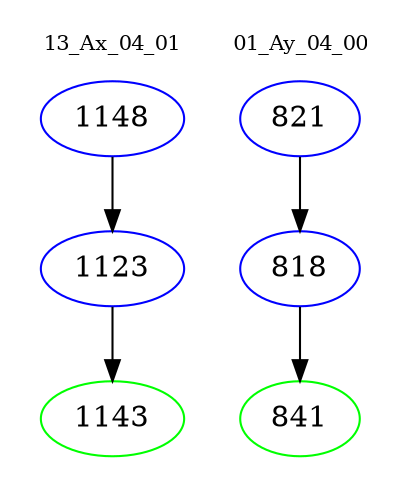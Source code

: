 digraph{
subgraph cluster_0 {
color = white
label = "13_Ax_04_01";
fontsize=10;
T0_1148 [label="1148", color="blue"]
T0_1148 -> T0_1123 [color="black"]
T0_1123 [label="1123", color="blue"]
T0_1123 -> T0_1143 [color="black"]
T0_1143 [label="1143", color="green"]
}
subgraph cluster_1 {
color = white
label = "01_Ay_04_00";
fontsize=10;
T1_821 [label="821", color="blue"]
T1_821 -> T1_818 [color="black"]
T1_818 [label="818", color="blue"]
T1_818 -> T1_841 [color="black"]
T1_841 [label="841", color="green"]
}
}
